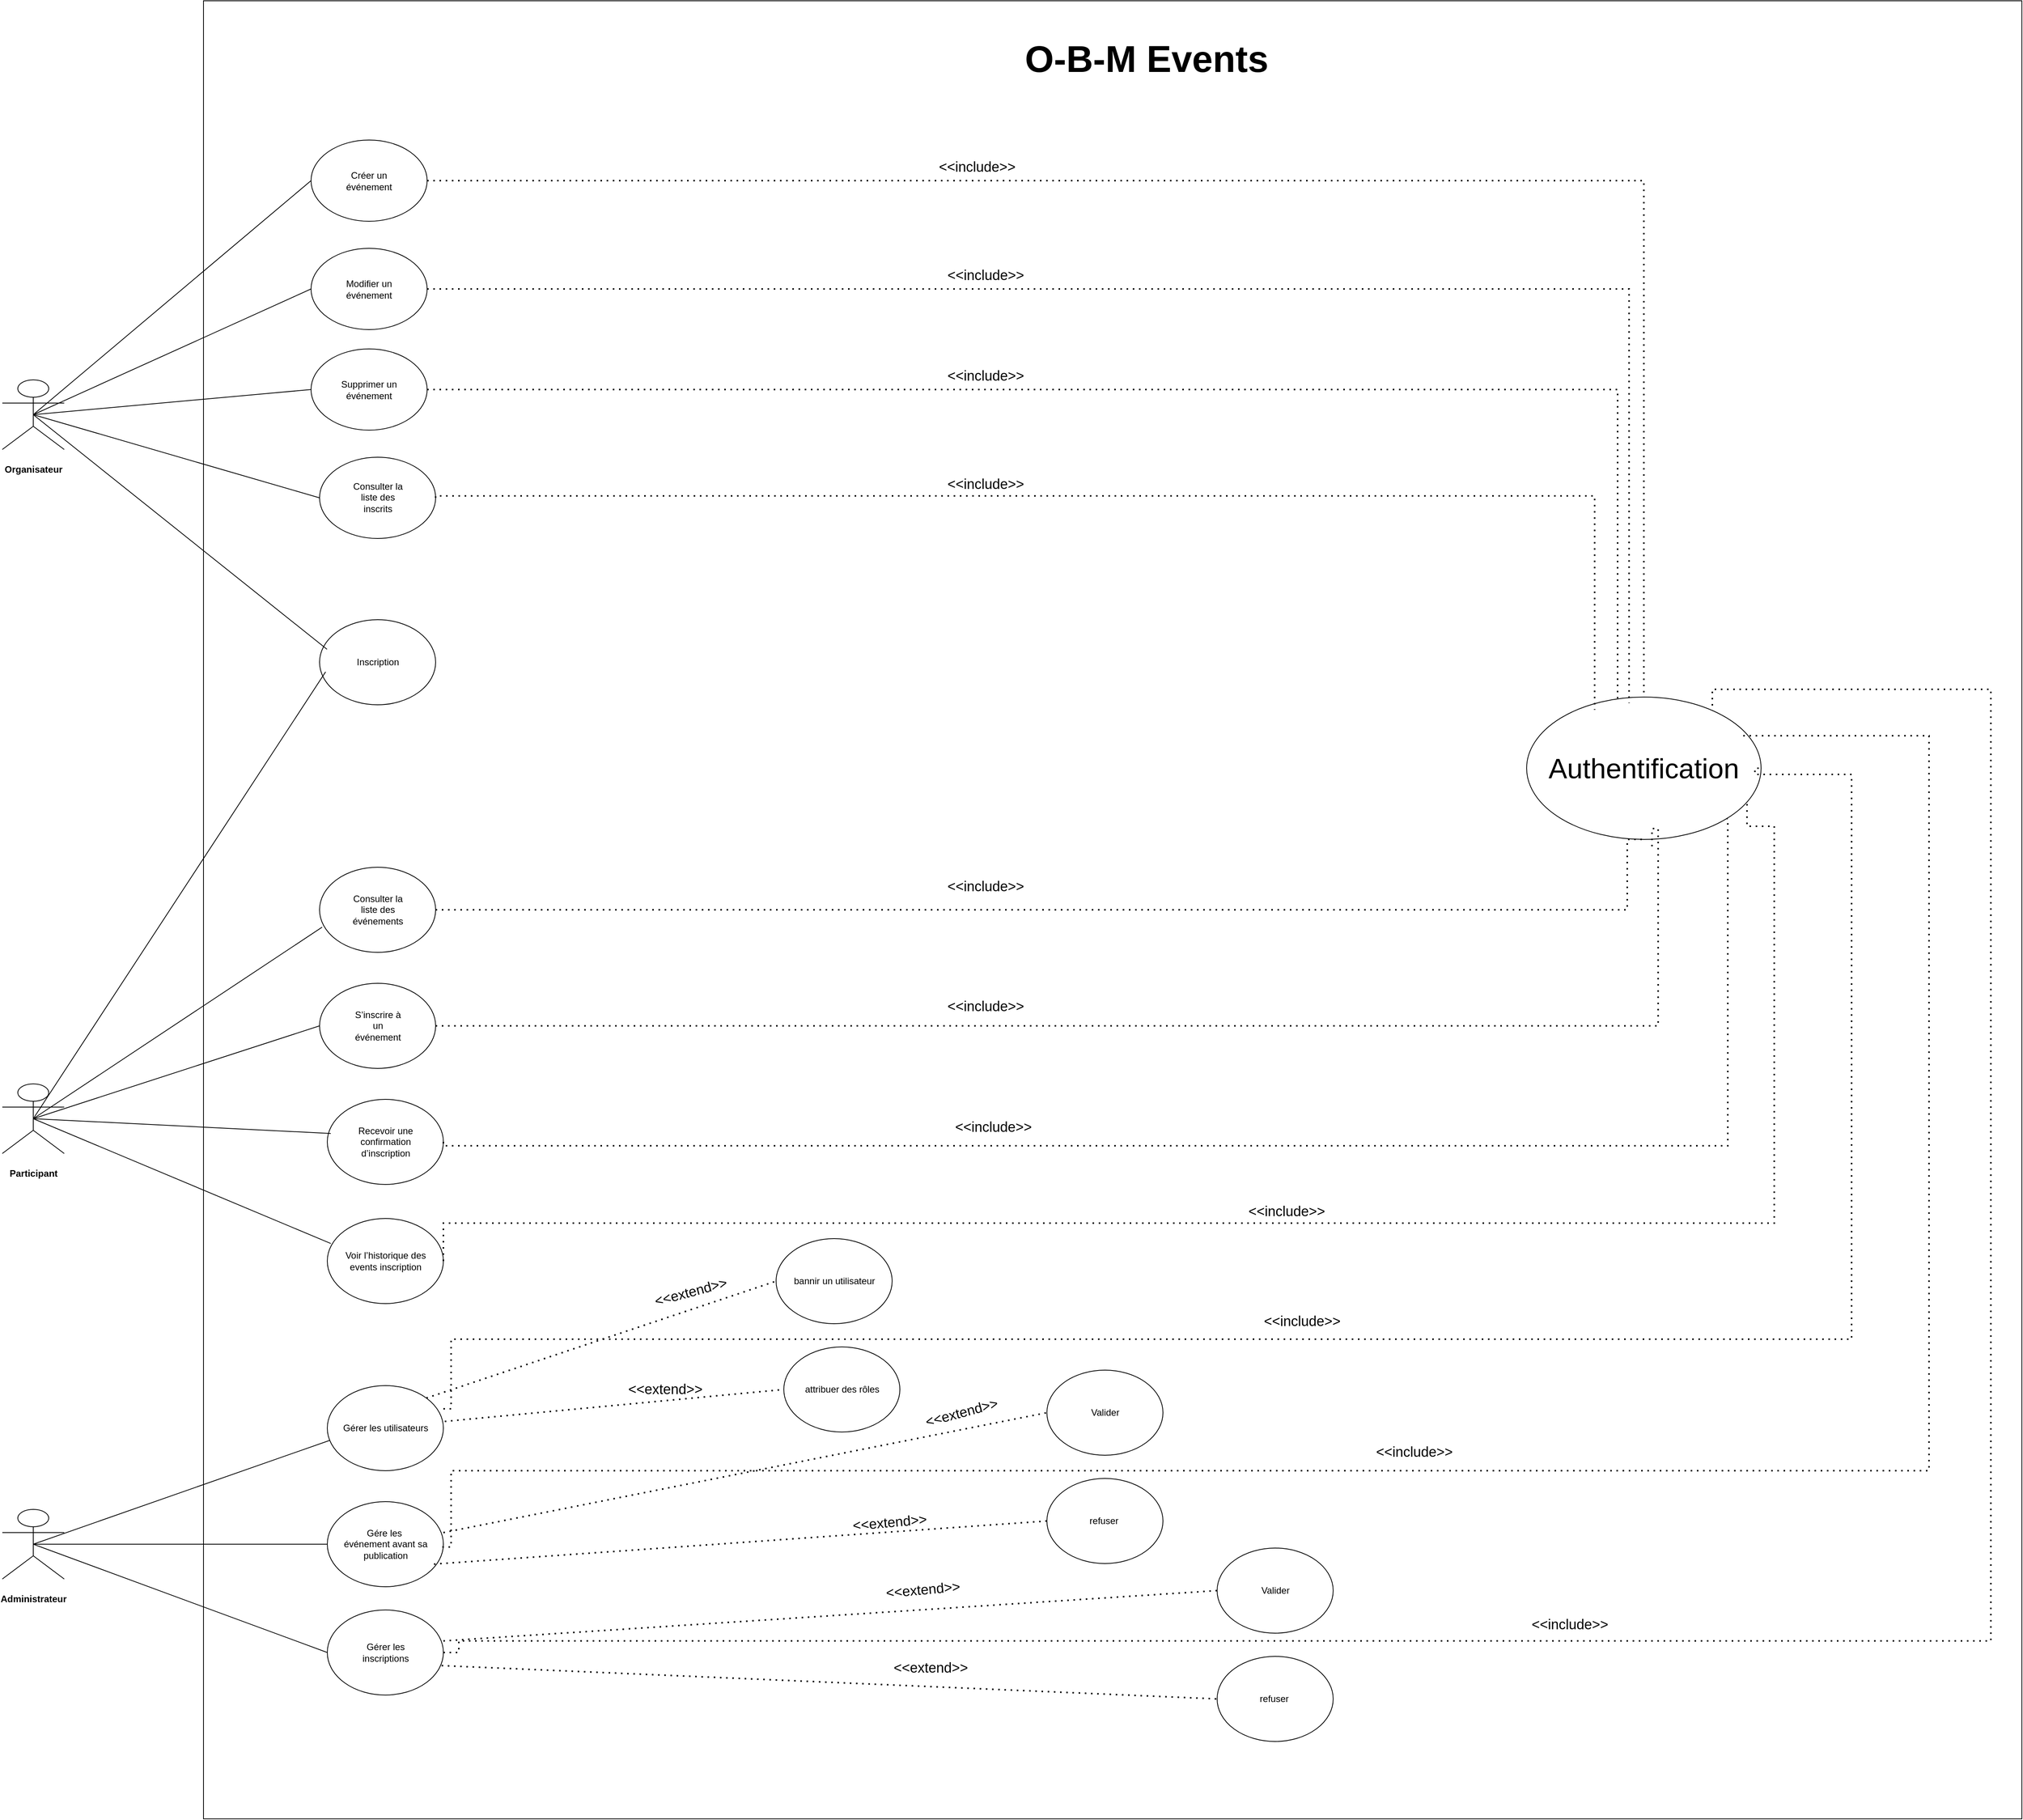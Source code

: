<mxfile version="26.1.1">
  <diagram name="Page-1" id="F_HFUxhtkj3owDWguXbg">
    <mxGraphModel dx="2304" dy="649" grid="1" gridSize="10" guides="1" tooltips="1" connect="1" arrows="1" fold="1" page="1" pageScale="1" pageWidth="827" pageHeight="1169" math="0" shadow="0">
      <root>
        <mxCell id="0" />
        <mxCell id="1" parent="0" />
        <mxCell id="nQa_9QxDwxB9bTM9RDev-1" value="" style="whiteSpace=wrap;html=1;aspect=fixed;" vertex="1" parent="1">
          <mxGeometry x="200" y="70" width="2350" height="2350" as="geometry" />
        </mxCell>
        <mxCell id="nQa_9QxDwxB9bTM9RDev-2" value="&lt;b&gt;&lt;font style=&quot;font-size: 48px;&quot;&gt;O-B-M Events&lt;/font&gt;&lt;/b&gt;" style="text;html=1;align=center;verticalAlign=middle;whiteSpace=wrap;rounded=0;" vertex="1" parent="1">
          <mxGeometry x="1110" y="90" width="617.5" height="110" as="geometry" />
        </mxCell>
        <mxCell id="nQa_9QxDwxB9bTM9RDev-3" value="&lt;p data-end=&quot;165&quot; data-start=&quot;147&quot;&gt;&lt;strong data-end=&quot;163&quot; data-start=&quot;147&quot;&gt;Organisateur&lt;/strong&gt;&lt;/p&gt;" style="shape=umlActor;verticalLabelPosition=bottom;verticalAlign=top;html=1;outlineConnect=0;" vertex="1" parent="1">
          <mxGeometry x="-60" y="560" width="80" height="90" as="geometry" />
        </mxCell>
        <mxCell id="nQa_9QxDwxB9bTM9RDev-14" value="" style="group" vertex="1" connectable="0" parent="1">
          <mxGeometry x="350" y="660" width="150" height="105" as="geometry" />
        </mxCell>
        <mxCell id="nQa_9QxDwxB9bTM9RDev-15" value="" style="ellipse;whiteSpace=wrap;html=1;" vertex="1" parent="nQa_9QxDwxB9bTM9RDev-14">
          <mxGeometry width="150" height="105.0" as="geometry" />
        </mxCell>
        <mxCell id="nQa_9QxDwxB9bTM9RDev-16" value="Consulter la liste des inscrits" style="text;html=1;align=center;verticalAlign=middle;whiteSpace=wrap;rounded=0;" vertex="1" parent="nQa_9QxDwxB9bTM9RDev-14">
          <mxGeometry x="37.5" y="32.812" width="75" height="39.375" as="geometry" />
        </mxCell>
        <mxCell id="nQa_9QxDwxB9bTM9RDev-20" value="" style="group" vertex="1" connectable="0" parent="1">
          <mxGeometry x="339" y="520" width="160" height="105" as="geometry" />
        </mxCell>
        <mxCell id="nQa_9QxDwxB9bTM9RDev-21" value="" style="ellipse;whiteSpace=wrap;html=1;" vertex="1" parent="nQa_9QxDwxB9bTM9RDev-20">
          <mxGeometry width="150" height="105.0" as="geometry" />
        </mxCell>
        <mxCell id="nQa_9QxDwxB9bTM9RDev-13" value="Supprimer un événement" style="text;html=1;align=center;verticalAlign=middle;whiteSpace=wrap;rounded=0;" vertex="1" parent="nQa_9QxDwxB9bTM9RDev-20">
          <mxGeometry x="35" y="31.875" width="80" height="41.25" as="geometry" />
        </mxCell>
        <mxCell id="nQa_9QxDwxB9bTM9RDev-23" value="" style="group" vertex="1" connectable="0" parent="1">
          <mxGeometry x="339" y="390" width="150" height="105" as="geometry" />
        </mxCell>
        <mxCell id="nQa_9QxDwxB9bTM9RDev-24" value="" style="ellipse;whiteSpace=wrap;html=1;" vertex="1" parent="nQa_9QxDwxB9bTM9RDev-23">
          <mxGeometry width="150" height="105.0" as="geometry" />
        </mxCell>
        <mxCell id="nQa_9QxDwxB9bTM9RDev-9" value="Modifier un événement" style="text;html=1;align=center;verticalAlign=middle;whiteSpace=wrap;rounded=0;" vertex="1" parent="nQa_9QxDwxB9bTM9RDev-23">
          <mxGeometry x="45" y="37.5" width="60" height="30" as="geometry" />
        </mxCell>
        <mxCell id="nQa_9QxDwxB9bTM9RDev-26" value="" style="group" vertex="1" connectable="0" parent="1">
          <mxGeometry x="339" y="250" width="150" height="105" as="geometry" />
        </mxCell>
        <mxCell id="nQa_9QxDwxB9bTM9RDev-27" value="" style="ellipse;whiteSpace=wrap;html=1;" vertex="1" parent="nQa_9QxDwxB9bTM9RDev-26">
          <mxGeometry width="150" height="105.0" as="geometry" />
        </mxCell>
        <mxCell id="nQa_9QxDwxB9bTM9RDev-28" value="Créer un événement" style="text;html=1;align=center;verticalAlign=middle;whiteSpace=wrap;rounded=0;" vertex="1" parent="nQa_9QxDwxB9bTM9RDev-26">
          <mxGeometry x="45" y="37.5" width="60" height="30" as="geometry" />
        </mxCell>
        <mxCell id="nQa_9QxDwxB9bTM9RDev-31" value="" style="group" vertex="1" connectable="0" parent="1">
          <mxGeometry x="350" y="870" width="150" height="110" as="geometry" />
        </mxCell>
        <mxCell id="nQa_9QxDwxB9bTM9RDev-32" value="" style="ellipse;whiteSpace=wrap;html=1;" vertex="1" parent="nQa_9QxDwxB9bTM9RDev-31">
          <mxGeometry width="150" height="110" as="geometry" />
        </mxCell>
        <mxCell id="nQa_9QxDwxB9bTM9RDev-33" value="Inscription" style="text;html=1;align=center;verticalAlign=middle;whiteSpace=wrap;rounded=0;" vertex="1" parent="nQa_9QxDwxB9bTM9RDev-31">
          <mxGeometry x="37.5" y="34.375" width="75" height="41.25" as="geometry" />
        </mxCell>
        <mxCell id="nQa_9QxDwxB9bTM9RDev-34" value="" style="endArrow=none;html=1;rounded=0;exitX=0.5;exitY=0.5;exitDx=0;exitDy=0;exitPerimeter=0;entryX=0;entryY=0.5;entryDx=0;entryDy=0;" edge="1" parent="1" source="nQa_9QxDwxB9bTM9RDev-3" target="nQa_9QxDwxB9bTM9RDev-27">
          <mxGeometry width="50" height="50" relative="1" as="geometry">
            <mxPoint x="740" y="750" as="sourcePoint" />
            <mxPoint x="790" y="700" as="targetPoint" />
          </mxGeometry>
        </mxCell>
        <mxCell id="nQa_9QxDwxB9bTM9RDev-35" value="" style="endArrow=none;html=1;rounded=0;exitX=0.5;exitY=0.5;exitDx=0;exitDy=0;exitPerimeter=0;entryX=0;entryY=0.5;entryDx=0;entryDy=0;" edge="1" parent="1" source="nQa_9QxDwxB9bTM9RDev-3" target="nQa_9QxDwxB9bTM9RDev-24">
          <mxGeometry width="50" height="50" relative="1" as="geometry">
            <mxPoint x="-10" y="615" as="sourcePoint" />
            <mxPoint x="349" y="313" as="targetPoint" />
          </mxGeometry>
        </mxCell>
        <mxCell id="nQa_9QxDwxB9bTM9RDev-36" value="" style="endArrow=none;html=1;rounded=0;exitX=0.5;exitY=0.5;exitDx=0;exitDy=0;exitPerimeter=0;entryX=0;entryY=0.5;entryDx=0;entryDy=0;" edge="1" parent="1" source="nQa_9QxDwxB9bTM9RDev-3" target="nQa_9QxDwxB9bTM9RDev-21">
          <mxGeometry width="50" height="50" relative="1" as="geometry">
            <mxPoint x="-10" y="615" as="sourcePoint" />
            <mxPoint x="349" y="453" as="targetPoint" />
          </mxGeometry>
        </mxCell>
        <mxCell id="nQa_9QxDwxB9bTM9RDev-37" value="" style="endArrow=none;html=1;rounded=0;exitX=0.5;exitY=0.5;exitDx=0;exitDy=0;exitPerimeter=0;entryX=0;entryY=0.5;entryDx=0;entryDy=0;" edge="1" parent="1" source="nQa_9QxDwxB9bTM9RDev-3" target="nQa_9QxDwxB9bTM9RDev-15">
          <mxGeometry width="50" height="50" relative="1" as="geometry">
            <mxPoint x="-10" y="615" as="sourcePoint" />
            <mxPoint x="349" y="583" as="targetPoint" />
          </mxGeometry>
        </mxCell>
        <mxCell id="nQa_9QxDwxB9bTM9RDev-39" value="" style="endArrow=none;html=1;rounded=0;exitX=0.5;exitY=0.5;exitDx=0;exitDy=0;exitPerimeter=0;entryX=0.064;entryY=0.348;entryDx=0;entryDy=0;entryPerimeter=0;" edge="1" parent="1" source="nQa_9QxDwxB9bTM9RDev-3" target="nQa_9QxDwxB9bTM9RDev-32">
          <mxGeometry width="50" height="50" relative="1" as="geometry">
            <mxPoint x="-10" y="615" as="sourcePoint" />
            <mxPoint x="373" y="837" as="targetPoint" />
          </mxGeometry>
        </mxCell>
        <mxCell id="nQa_9QxDwxB9bTM9RDev-40" value="&lt;p data-end=&quot;359&quot; data-start=&quot;342&quot;&gt;&lt;strong data-end=&quot;357&quot; data-start=&quot;342&quot;&gt;Participant&lt;/strong&gt;&lt;/p&gt;" style="shape=umlActor;verticalLabelPosition=bottom;verticalAlign=top;html=1;outlineConnect=0;" vertex="1" parent="1">
          <mxGeometry x="-60" y="1470" width="80" height="90" as="geometry" />
        </mxCell>
        <mxCell id="nQa_9QxDwxB9bTM9RDev-41" value="" style="group" vertex="1" connectable="0" parent="1">
          <mxGeometry x="350" y="1190" width="150" height="110" as="geometry" />
        </mxCell>
        <mxCell id="nQa_9QxDwxB9bTM9RDev-42" value="" style="ellipse;whiteSpace=wrap;html=1;" vertex="1" parent="nQa_9QxDwxB9bTM9RDev-41">
          <mxGeometry width="150" height="110" as="geometry" />
        </mxCell>
        <mxCell id="nQa_9QxDwxB9bTM9RDev-43" value="Consulter la liste des événements" style="text;html=1;align=center;verticalAlign=middle;whiteSpace=wrap;rounded=0;" vertex="1" parent="nQa_9QxDwxB9bTM9RDev-41">
          <mxGeometry x="37.5" y="34.375" width="75" height="41.25" as="geometry" />
        </mxCell>
        <mxCell id="nQa_9QxDwxB9bTM9RDev-44" value="" style="group" vertex="1" connectable="0" parent="1">
          <mxGeometry x="350" y="1340" width="150" height="110" as="geometry" />
        </mxCell>
        <mxCell id="nQa_9QxDwxB9bTM9RDev-45" value="" style="ellipse;whiteSpace=wrap;html=1;" vertex="1" parent="nQa_9QxDwxB9bTM9RDev-44">
          <mxGeometry width="150" height="110" as="geometry" />
        </mxCell>
        <mxCell id="nQa_9QxDwxB9bTM9RDev-46" value="S’inscrire à un événement" style="text;html=1;align=center;verticalAlign=middle;whiteSpace=wrap;rounded=0;" vertex="1" parent="nQa_9QxDwxB9bTM9RDev-44">
          <mxGeometry x="37.5" y="34.375" width="75" height="41.25" as="geometry" />
        </mxCell>
        <mxCell id="nQa_9QxDwxB9bTM9RDev-47" value="" style="group" vertex="1" connectable="0" parent="1">
          <mxGeometry x="360" y="1490" width="150" height="110" as="geometry" />
        </mxCell>
        <mxCell id="nQa_9QxDwxB9bTM9RDev-48" value="" style="ellipse;whiteSpace=wrap;html=1;" vertex="1" parent="nQa_9QxDwxB9bTM9RDev-47">
          <mxGeometry width="150" height="110" as="geometry" />
        </mxCell>
        <mxCell id="nQa_9QxDwxB9bTM9RDev-49" value="Recevoir une confirmation d’inscription" style="text;html=1;align=center;verticalAlign=middle;whiteSpace=wrap;rounded=0;" vertex="1" parent="nQa_9QxDwxB9bTM9RDev-47">
          <mxGeometry x="37.5" y="34.375" width="75" height="41.25" as="geometry" />
        </mxCell>
        <mxCell id="nQa_9QxDwxB9bTM9RDev-56" value="" style="group" vertex="1" connectable="0" parent="1">
          <mxGeometry x="360" y="1644" width="150" height="110" as="geometry" />
        </mxCell>
        <mxCell id="nQa_9QxDwxB9bTM9RDev-57" value="" style="ellipse;whiteSpace=wrap;html=1;" vertex="1" parent="nQa_9QxDwxB9bTM9RDev-56">
          <mxGeometry width="150" height="110" as="geometry" />
        </mxCell>
        <mxCell id="nQa_9QxDwxB9bTM9RDev-58" value="Voir l’historique des events inscription" style="text;html=1;align=center;verticalAlign=middle;whiteSpace=wrap;rounded=0;" vertex="1" parent="nQa_9QxDwxB9bTM9RDev-56">
          <mxGeometry x="18.75" y="34.37" width="112.5" height="41.25" as="geometry" />
        </mxCell>
        <mxCell id="nQa_9QxDwxB9bTM9RDev-59" value="" style="endArrow=none;html=1;rounded=0;exitX=0.5;exitY=0.5;exitDx=0;exitDy=0;exitPerimeter=0;entryX=0.022;entryY=0.704;entryDx=0;entryDy=0;entryPerimeter=0;" edge="1" parent="1" source="nQa_9QxDwxB9bTM9RDev-40" target="nQa_9QxDwxB9bTM9RDev-42">
          <mxGeometry width="50" height="50" relative="1" as="geometry">
            <mxPoint x="470" y="1460" as="sourcePoint" />
            <mxPoint x="520" y="1410" as="targetPoint" />
          </mxGeometry>
        </mxCell>
        <mxCell id="nQa_9QxDwxB9bTM9RDev-60" value="" style="endArrow=none;html=1;rounded=0;exitX=0.5;exitY=0.5;exitDx=0;exitDy=0;exitPerimeter=0;entryX=0;entryY=0.5;entryDx=0;entryDy=0;" edge="1" parent="1" source="nQa_9QxDwxB9bTM9RDev-40" target="nQa_9QxDwxB9bTM9RDev-45">
          <mxGeometry width="50" height="50" relative="1" as="geometry">
            <mxPoint x="-10" y="1525" as="sourcePoint" />
            <mxPoint x="363" y="1277" as="targetPoint" />
          </mxGeometry>
        </mxCell>
        <mxCell id="nQa_9QxDwxB9bTM9RDev-61" value="" style="endArrow=none;html=1;rounded=0;exitX=0.5;exitY=0.5;exitDx=0;exitDy=0;exitPerimeter=0;entryX=0.03;entryY=0.401;entryDx=0;entryDy=0;entryPerimeter=0;" edge="1" parent="1" source="nQa_9QxDwxB9bTM9RDev-40" target="nQa_9QxDwxB9bTM9RDev-48">
          <mxGeometry width="50" height="50" relative="1" as="geometry">
            <mxPoint x="-10" y="1525" as="sourcePoint" />
            <mxPoint x="360" y="1405" as="targetPoint" />
          </mxGeometry>
        </mxCell>
        <mxCell id="nQa_9QxDwxB9bTM9RDev-62" value="" style="endArrow=none;html=1;rounded=0;exitX=0.5;exitY=0.5;exitDx=0;exitDy=0;exitPerimeter=0;entryX=0.03;entryY=0.294;entryDx=0;entryDy=0;entryPerimeter=0;" edge="1" parent="1" source="nQa_9QxDwxB9bTM9RDev-40" target="nQa_9QxDwxB9bTM9RDev-57">
          <mxGeometry width="50" height="50" relative="1" as="geometry">
            <mxPoint x="-10" y="1525" as="sourcePoint" />
            <mxPoint x="375" y="1544" as="targetPoint" />
          </mxGeometry>
        </mxCell>
        <mxCell id="nQa_9QxDwxB9bTM9RDev-63" value="&lt;p data-end=&quot;359&quot; data-start=&quot;342&quot;&gt;&lt;b&gt;Administrateur&lt;/b&gt;&lt;/p&gt;" style="shape=umlActor;verticalLabelPosition=bottom;verticalAlign=top;html=1;outlineConnect=0;" vertex="1" parent="1">
          <mxGeometry x="-60" y="2020" width="80" height="90" as="geometry" />
        </mxCell>
        <mxCell id="nQa_9QxDwxB9bTM9RDev-64" value="" style="group" vertex="1" connectable="0" parent="1">
          <mxGeometry x="360" y="1860" width="150" height="110" as="geometry" />
        </mxCell>
        <mxCell id="nQa_9QxDwxB9bTM9RDev-65" value="" style="ellipse;whiteSpace=wrap;html=1;" vertex="1" parent="nQa_9QxDwxB9bTM9RDev-64">
          <mxGeometry width="150" height="110" as="geometry" />
        </mxCell>
        <mxCell id="nQa_9QxDwxB9bTM9RDev-66" value="Gérer les utilisateurs" style="text;html=1;align=center;verticalAlign=middle;whiteSpace=wrap;rounded=0;" vertex="1" parent="nQa_9QxDwxB9bTM9RDev-64">
          <mxGeometry x="18.75" y="34.37" width="112.5" height="41.25" as="geometry" />
        </mxCell>
        <mxCell id="nQa_9QxDwxB9bTM9RDev-67" value="" style="group" vertex="1" connectable="0" parent="1">
          <mxGeometry x="360" y="2010" width="150" height="110" as="geometry" />
        </mxCell>
        <mxCell id="nQa_9QxDwxB9bTM9RDev-68" value="" style="ellipse;whiteSpace=wrap;html=1;" vertex="1" parent="nQa_9QxDwxB9bTM9RDev-67">
          <mxGeometry width="150" height="110" as="geometry" />
        </mxCell>
        <mxCell id="nQa_9QxDwxB9bTM9RDev-69" value="Gére les&amp;nbsp; événement avant sa publication" style="text;html=1;align=center;verticalAlign=middle;whiteSpace=wrap;rounded=0;" vertex="1" parent="nQa_9QxDwxB9bTM9RDev-67">
          <mxGeometry x="18.75" y="34.37" width="112.5" height="41.25" as="geometry" />
        </mxCell>
        <mxCell id="nQa_9QxDwxB9bTM9RDev-70" value="" style="group" vertex="1" connectable="0" parent="1">
          <mxGeometry x="360" y="2150" width="150" height="110" as="geometry" />
        </mxCell>
        <mxCell id="nQa_9QxDwxB9bTM9RDev-71" value="" style="ellipse;whiteSpace=wrap;html=1;" vertex="1" parent="nQa_9QxDwxB9bTM9RDev-70">
          <mxGeometry width="150" height="110" as="geometry" />
        </mxCell>
        <mxCell id="nQa_9QxDwxB9bTM9RDev-72" value="Gérer les inscriptions" style="text;html=1;align=center;verticalAlign=middle;whiteSpace=wrap;rounded=0;" vertex="1" parent="nQa_9QxDwxB9bTM9RDev-70">
          <mxGeometry x="18.75" y="34.37" width="112.5" height="41.25" as="geometry" />
        </mxCell>
        <mxCell id="nQa_9QxDwxB9bTM9RDev-73" value="" style="endArrow=none;html=1;rounded=0;exitX=0.5;exitY=0.5;exitDx=0;exitDy=0;exitPerimeter=0;entryX=0.022;entryY=0.643;entryDx=0;entryDy=0;entryPerimeter=0;" edge="1" parent="1" source="nQa_9QxDwxB9bTM9RDev-63" target="nQa_9QxDwxB9bTM9RDev-65">
          <mxGeometry width="50" height="50" relative="1" as="geometry">
            <mxPoint x="760" y="1940" as="sourcePoint" />
            <mxPoint x="810" y="1890" as="targetPoint" />
          </mxGeometry>
        </mxCell>
        <mxCell id="nQa_9QxDwxB9bTM9RDev-74" value="" style="endArrow=none;html=1;rounded=0;exitX=0.5;exitY=0.5;exitDx=0;exitDy=0;exitPerimeter=0;entryX=0;entryY=0.5;entryDx=0;entryDy=0;" edge="1" parent="1" source="nQa_9QxDwxB9bTM9RDev-63" target="nQa_9QxDwxB9bTM9RDev-68">
          <mxGeometry width="50" height="50" relative="1" as="geometry">
            <mxPoint x="-10" y="2075" as="sourcePoint" />
            <mxPoint x="373" y="1941" as="targetPoint" />
          </mxGeometry>
        </mxCell>
        <mxCell id="nQa_9QxDwxB9bTM9RDev-75" value="" style="endArrow=none;html=1;rounded=0;exitX=0.5;exitY=0.5;exitDx=0;exitDy=0;exitPerimeter=0;entryX=0;entryY=0.5;entryDx=0;entryDy=0;" edge="1" parent="1" source="nQa_9QxDwxB9bTM9RDev-63" target="nQa_9QxDwxB9bTM9RDev-71">
          <mxGeometry width="50" height="50" relative="1" as="geometry">
            <mxPoint x="-10" y="2075" as="sourcePoint" />
            <mxPoint x="370" y="2075" as="targetPoint" />
          </mxGeometry>
        </mxCell>
        <mxCell id="nQa_9QxDwxB9bTM9RDev-76" value="" style="endArrow=none;html=1;rounded=0;exitX=0.5;exitY=0.5;exitDx=0;exitDy=0;exitPerimeter=0;entryX=0.052;entryY=0.613;entryDx=0;entryDy=0;entryPerimeter=0;" edge="1" parent="1" source="nQa_9QxDwxB9bTM9RDev-40" target="nQa_9QxDwxB9bTM9RDev-32">
          <mxGeometry width="50" height="50" relative="1" as="geometry">
            <mxPoint x="-10" y="1525" as="sourcePoint" />
            <mxPoint x="363" y="1277" as="targetPoint" />
          </mxGeometry>
        </mxCell>
        <mxCell id="nQa_9QxDwxB9bTM9RDev-77" value="" style="group" vertex="1" connectable="0" parent="1">
          <mxGeometry x="940" y="1670" width="150" height="110" as="geometry" />
        </mxCell>
        <mxCell id="nQa_9QxDwxB9bTM9RDev-78" value="" style="ellipse;whiteSpace=wrap;html=1;" vertex="1" parent="nQa_9QxDwxB9bTM9RDev-77">
          <mxGeometry width="150" height="110" as="geometry" />
        </mxCell>
        <mxCell id="nQa_9QxDwxB9bTM9RDev-79" value="bannir un utilisateur" style="text;html=1;align=center;verticalAlign=middle;whiteSpace=wrap;rounded=0;" vertex="1" parent="nQa_9QxDwxB9bTM9RDev-77">
          <mxGeometry x="18.75" y="34.37" width="112.5" height="41.25" as="geometry" />
        </mxCell>
        <mxCell id="nQa_9QxDwxB9bTM9RDev-80" value="" style="group" vertex="1" connectable="0" parent="1">
          <mxGeometry x="950" y="1810" width="150" height="110" as="geometry" />
        </mxCell>
        <mxCell id="nQa_9QxDwxB9bTM9RDev-81" value="" style="ellipse;whiteSpace=wrap;html=1;" vertex="1" parent="nQa_9QxDwxB9bTM9RDev-80">
          <mxGeometry width="150" height="110" as="geometry" />
        </mxCell>
        <mxCell id="nQa_9QxDwxB9bTM9RDev-82" value="attribuer des rôles" style="text;html=1;align=center;verticalAlign=middle;whiteSpace=wrap;rounded=0;" vertex="1" parent="nQa_9QxDwxB9bTM9RDev-80">
          <mxGeometry x="18.75" y="34.37" width="112.5" height="41.25" as="geometry" />
        </mxCell>
        <mxCell id="nQa_9QxDwxB9bTM9RDev-85" value="" style="endArrow=none;dashed=1;html=1;dashPattern=1 3;strokeWidth=2;rounded=0;exitX=1;exitY=0;exitDx=0;exitDy=0;entryX=0;entryY=0.5;entryDx=0;entryDy=0;" edge="1" parent="1" source="nQa_9QxDwxB9bTM9RDev-65" target="nQa_9QxDwxB9bTM9RDev-78">
          <mxGeometry width="50" height="50" relative="1" as="geometry">
            <mxPoint x="400" y="1860" as="sourcePoint" />
            <mxPoint x="450" y="1810" as="targetPoint" />
          </mxGeometry>
        </mxCell>
        <mxCell id="nQa_9QxDwxB9bTM9RDev-86" value="" style="endArrow=none;dashed=1;html=1;dashPattern=1 3;strokeWidth=2;rounded=0;entryX=0;entryY=0.5;entryDx=0;entryDy=0;exitX=1.012;exitY=0.421;exitDx=0;exitDy=0;exitPerimeter=0;" edge="1" parent="1" source="nQa_9QxDwxB9bTM9RDev-65" target="nQa_9QxDwxB9bTM9RDev-81">
          <mxGeometry width="50" height="50" relative="1" as="geometry">
            <mxPoint x="520" y="1910" as="sourcePoint" />
            <mxPoint x="950" y="1735" as="targetPoint" />
          </mxGeometry>
        </mxCell>
        <mxCell id="nQa_9QxDwxB9bTM9RDev-87" value="" style="group" vertex="1" connectable="0" parent="1">
          <mxGeometry x="1290" y="1840" width="150" height="110" as="geometry" />
        </mxCell>
        <mxCell id="nQa_9QxDwxB9bTM9RDev-88" value="" style="ellipse;whiteSpace=wrap;html=1;" vertex="1" parent="nQa_9QxDwxB9bTM9RDev-87">
          <mxGeometry width="150" height="110" as="geometry" />
        </mxCell>
        <mxCell id="nQa_9QxDwxB9bTM9RDev-89" value="Valider" style="text;html=1;align=center;verticalAlign=middle;whiteSpace=wrap;rounded=0;" vertex="1" parent="nQa_9QxDwxB9bTM9RDev-87">
          <mxGeometry x="18.75" y="34.37" width="112.5" height="41.25" as="geometry" />
        </mxCell>
        <mxCell id="nQa_9QxDwxB9bTM9RDev-90" value="" style="group" vertex="1" connectable="0" parent="1">
          <mxGeometry x="1290" y="1980" width="150" height="110" as="geometry" />
        </mxCell>
        <mxCell id="nQa_9QxDwxB9bTM9RDev-91" value="" style="ellipse;whiteSpace=wrap;html=1;" vertex="1" parent="nQa_9QxDwxB9bTM9RDev-90">
          <mxGeometry width="150" height="110" as="geometry" />
        </mxCell>
        <mxCell id="nQa_9QxDwxB9bTM9RDev-92" value="refuser&amp;nbsp;" style="text;html=1;align=center;verticalAlign=middle;whiteSpace=wrap;rounded=0;" vertex="1" parent="nQa_9QxDwxB9bTM9RDev-90">
          <mxGeometry x="18.75" y="34.37" width="112.5" height="41.25" as="geometry" />
        </mxCell>
        <mxCell id="nQa_9QxDwxB9bTM9RDev-93" value="" style="endArrow=none;dashed=1;html=1;dashPattern=1 3;strokeWidth=2;rounded=0;entryX=0;entryY=0.5;entryDx=0;entryDy=0;" edge="1" parent="1" target="nQa_9QxDwxB9bTM9RDev-88">
          <mxGeometry width="50" height="50" relative="1" as="geometry">
            <mxPoint x="510" y="2050" as="sourcePoint" />
            <mxPoint x="960" y="1875" as="targetPoint" />
          </mxGeometry>
        </mxCell>
        <mxCell id="nQa_9QxDwxB9bTM9RDev-94" value="" style="endArrow=none;dashed=1;html=1;dashPattern=1 3;strokeWidth=2;rounded=0;entryX=0;entryY=0.5;entryDx=0;entryDy=0;exitX=0.919;exitY=0.734;exitDx=0;exitDy=0;exitPerimeter=0;" edge="1" parent="1" source="nQa_9QxDwxB9bTM9RDev-68" target="nQa_9QxDwxB9bTM9RDev-91">
          <mxGeometry width="50" height="50" relative="1" as="geometry">
            <mxPoint x="520" y="2060" as="sourcePoint" />
            <mxPoint x="1300" y="1905" as="targetPoint" />
          </mxGeometry>
        </mxCell>
        <mxCell id="nQa_9QxDwxB9bTM9RDev-95" value="" style="group" vertex="1" connectable="0" parent="1">
          <mxGeometry x="1510" y="2070" width="150" height="110" as="geometry" />
        </mxCell>
        <mxCell id="nQa_9QxDwxB9bTM9RDev-96" value="" style="ellipse;whiteSpace=wrap;html=1;" vertex="1" parent="nQa_9QxDwxB9bTM9RDev-95">
          <mxGeometry width="150" height="110" as="geometry" />
        </mxCell>
        <mxCell id="nQa_9QxDwxB9bTM9RDev-97" value="Valider" style="text;html=1;align=center;verticalAlign=middle;whiteSpace=wrap;rounded=0;" vertex="1" parent="nQa_9QxDwxB9bTM9RDev-95">
          <mxGeometry x="18.75" y="34.37" width="112.5" height="41.25" as="geometry" />
        </mxCell>
        <mxCell id="nQa_9QxDwxB9bTM9RDev-98" value="" style="group" vertex="1" connectable="0" parent="1">
          <mxGeometry x="1510" y="2210" width="150" height="110" as="geometry" />
        </mxCell>
        <mxCell id="nQa_9QxDwxB9bTM9RDev-99" value="" style="ellipse;whiteSpace=wrap;html=1;" vertex="1" parent="nQa_9QxDwxB9bTM9RDev-98">
          <mxGeometry width="150" height="110" as="geometry" />
        </mxCell>
        <mxCell id="nQa_9QxDwxB9bTM9RDev-100" value="refuser&amp;nbsp;" style="text;html=1;align=center;verticalAlign=middle;whiteSpace=wrap;rounded=0;" vertex="1" parent="nQa_9QxDwxB9bTM9RDev-98">
          <mxGeometry x="18.75" y="34.37" width="112.5" height="41.25" as="geometry" />
        </mxCell>
        <mxCell id="nQa_9QxDwxB9bTM9RDev-101" value="" style="endArrow=none;dashed=1;html=1;dashPattern=1 3;strokeWidth=2;rounded=0;entryX=0;entryY=0.5;entryDx=0;entryDy=0;" edge="1" parent="1" target="nQa_9QxDwxB9bTM9RDev-96">
          <mxGeometry width="50" height="50" relative="1" as="geometry">
            <mxPoint x="510" y="2190" as="sourcePoint" />
            <mxPoint x="1300" y="2045" as="targetPoint" />
          </mxGeometry>
        </mxCell>
        <mxCell id="nQa_9QxDwxB9bTM9RDev-102" value="" style="endArrow=none;dashed=1;html=1;dashPattern=1 3;strokeWidth=2;rounded=0;entryX=0;entryY=0.5;entryDx=0;entryDy=0;exitX=0.985;exitY=0.654;exitDx=0;exitDy=0;exitPerimeter=0;" edge="1" parent="1" source="nQa_9QxDwxB9bTM9RDev-71" target="nQa_9QxDwxB9bTM9RDev-99">
          <mxGeometry width="50" height="50" relative="1" as="geometry">
            <mxPoint x="520" y="2200" as="sourcePoint" />
            <mxPoint x="1520" y="2135" as="targetPoint" />
          </mxGeometry>
        </mxCell>
        <mxCell id="nQa_9QxDwxB9bTM9RDev-103" value="" style="group" vertex="1" connectable="0" parent="1">
          <mxGeometry x="1910" y="970" width="303" height="184" as="geometry" />
        </mxCell>
        <mxCell id="nQa_9QxDwxB9bTM9RDev-104" value="" style="ellipse;whiteSpace=wrap;html=1;" vertex="1" parent="nQa_9QxDwxB9bTM9RDev-103">
          <mxGeometry width="303" height="184" as="geometry" />
        </mxCell>
        <mxCell id="nQa_9QxDwxB9bTM9RDev-105" value="&lt;font style=&quot;font-size: 36px;&quot;&gt;Authentification&lt;/font&gt;" style="text;html=1;align=center;verticalAlign=middle;whiteSpace=wrap;rounded=0;" vertex="1" parent="nQa_9QxDwxB9bTM9RDev-103">
          <mxGeometry x="37.875" y="57.492" width="227.25" height="69" as="geometry" />
        </mxCell>
        <mxCell id="nQa_9QxDwxB9bTM9RDev-107" value="" style="endArrow=none;dashed=1;html=1;dashPattern=1 3;strokeWidth=2;rounded=0;edgeStyle=orthogonalEdgeStyle;entryX=0.5;entryY=0;entryDx=0;entryDy=0;" edge="1" parent="1" source="nQa_9QxDwxB9bTM9RDev-27" target="nQa_9QxDwxB9bTM9RDev-104">
          <mxGeometry width="50" height="50" relative="1" as="geometry">
            <mxPoint x="500" y="310" as="sourcePoint" />
            <mxPoint x="1550" y="860" as="targetPoint" />
          </mxGeometry>
        </mxCell>
        <mxCell id="nQa_9QxDwxB9bTM9RDev-108" value="" style="endArrow=none;dashed=1;html=1;dashPattern=1 3;strokeWidth=2;rounded=0;edgeStyle=orthogonalEdgeStyle;entryX=0.437;entryY=0.042;entryDx=0;entryDy=0;exitX=1;exitY=0.5;exitDx=0;exitDy=0;entryPerimeter=0;" edge="1" parent="1" source="nQa_9QxDwxB9bTM9RDev-24" target="nQa_9QxDwxB9bTM9RDev-104">
          <mxGeometry width="50" height="50" relative="1" as="geometry">
            <mxPoint x="510" y="320" as="sourcePoint" />
            <mxPoint x="2072" y="980" as="targetPoint" />
            <Array as="points">
              <mxPoint x="2042" y="443" />
            </Array>
          </mxGeometry>
        </mxCell>
        <mxCell id="nQa_9QxDwxB9bTM9RDev-109" value="" style="endArrow=none;dashed=1;html=1;dashPattern=1 3;strokeWidth=2;rounded=0;edgeStyle=orthogonalEdgeStyle;entryX=0.388;entryY=0.009;entryDx=0;entryDy=0;exitX=1;exitY=0.5;exitDx=0;exitDy=0;entryPerimeter=0;" edge="1" parent="1" source="nQa_9QxDwxB9bTM9RDev-21" target="nQa_9QxDwxB9bTM9RDev-104">
          <mxGeometry width="50" height="50" relative="1" as="geometry">
            <mxPoint x="499" y="453" as="sourcePoint" />
            <mxPoint x="2052" y="988" as="targetPoint" />
            <Array as="points">
              <mxPoint x="2028" y="573" />
            </Array>
          </mxGeometry>
        </mxCell>
        <mxCell id="nQa_9QxDwxB9bTM9RDev-110" value="" style="endArrow=none;dashed=1;html=1;dashPattern=1 3;strokeWidth=2;rounded=0;edgeStyle=orthogonalEdgeStyle;entryX=0.29;entryY=0.09;entryDx=0;entryDy=0;exitX=1;exitY=0.5;exitDx=0;exitDy=0;entryPerimeter=0;" edge="1" parent="1" source="nQa_9QxDwxB9bTM9RDev-15" target="nQa_9QxDwxB9bTM9RDev-104">
          <mxGeometry width="50" height="50" relative="1" as="geometry">
            <mxPoint x="499" y="583" as="sourcePoint" />
            <mxPoint x="2038" y="982" as="targetPoint" />
            <Array as="points">
              <mxPoint x="500" y="710" />
              <mxPoint x="1998" y="710" />
            </Array>
          </mxGeometry>
        </mxCell>
        <mxCell id="nQa_9QxDwxB9bTM9RDev-112" value="" style="endArrow=none;dashed=1;html=1;dashPattern=1 3;strokeWidth=2;rounded=0;edgeStyle=orthogonalEdgeStyle;entryX=0.5;entryY=1;entryDx=0;entryDy=0;exitX=1;exitY=0.5;exitDx=0;exitDy=0;" edge="1" parent="1" source="nQa_9QxDwxB9bTM9RDev-42" target="nQa_9QxDwxB9bTM9RDev-104">
          <mxGeometry width="50" height="50" relative="1" as="geometry">
            <mxPoint x="520" y="733" as="sourcePoint" />
            <mxPoint x="2018" y="1007" as="targetPoint" />
            <Array as="points">
              <mxPoint x="2040" y="1245" />
              <mxPoint x="2040" y="1154" />
            </Array>
          </mxGeometry>
        </mxCell>
        <mxCell id="nQa_9QxDwxB9bTM9RDev-113" value="" style="endArrow=none;dashed=1;html=1;dashPattern=1 3;strokeWidth=2;rounded=0;edgeStyle=orthogonalEdgeStyle;entryX=0.5;entryY=1;entryDx=0;entryDy=0;exitX=1;exitY=0.5;exitDx=0;exitDy=0;" edge="1" parent="1" source="nQa_9QxDwxB9bTM9RDev-45">
          <mxGeometry width="50" height="50" relative="1" as="geometry">
            <mxPoint x="510" y="1255" as="sourcePoint" />
            <mxPoint x="2072" y="1164" as="targetPoint" />
            <Array as="points">
              <mxPoint x="2080" y="1395" />
              <mxPoint x="2080" y="1140" />
              <mxPoint x="2072" y="1140" />
            </Array>
          </mxGeometry>
        </mxCell>
        <mxCell id="nQa_9QxDwxB9bTM9RDev-114" value="" style="endArrow=none;dashed=1;html=1;dashPattern=1 3;strokeWidth=2;rounded=0;edgeStyle=orthogonalEdgeStyle;entryX=1;entryY=1;entryDx=0;entryDy=0;exitX=1;exitY=0.5;exitDx=0;exitDy=0;" edge="1" parent="1" source="nQa_9QxDwxB9bTM9RDev-48" target="nQa_9QxDwxB9bTM9RDev-104">
          <mxGeometry width="50" height="50" relative="1" as="geometry">
            <mxPoint x="510" y="1255" as="sourcePoint" />
            <mxPoint x="2072" y="1164" as="targetPoint" />
            <Array as="points">
              <mxPoint x="510" y="1550" />
              <mxPoint x="2170" y="1550" />
            </Array>
          </mxGeometry>
        </mxCell>
        <mxCell id="nQa_9QxDwxB9bTM9RDev-115" value="" style="endArrow=none;dashed=1;html=1;dashPattern=1 3;strokeWidth=2;rounded=0;edgeStyle=orthogonalEdgeStyle;entryX=0.94;entryY=0.725;entryDx=0;entryDy=0;exitX=1;exitY=0.5;exitDx=0;exitDy=0;entryPerimeter=0;" edge="1" parent="1" source="nQa_9QxDwxB9bTM9RDev-57" target="nQa_9QxDwxB9bTM9RDev-104">
          <mxGeometry width="50" height="50" relative="1" as="geometry">
            <mxPoint x="520" y="1555" as="sourcePoint" />
            <mxPoint x="2179" y="1137" as="targetPoint" />
            <Array as="points">
              <mxPoint x="510" y="1650" />
              <mxPoint x="2230" y="1650" />
              <mxPoint x="2230" y="1137" />
              <mxPoint x="2195" y="1137" />
            </Array>
          </mxGeometry>
        </mxCell>
        <mxCell id="nQa_9QxDwxB9bTM9RDev-116" value="" style="endArrow=none;dashed=1;html=1;dashPattern=1 3;strokeWidth=2;rounded=0;edgeStyle=orthogonalEdgeStyle;entryX=1;entryY=0.5;entryDx=0;entryDy=0;" edge="1" parent="1" target="nQa_9QxDwxB9bTM9RDev-104">
          <mxGeometry width="50" height="50" relative="1" as="geometry">
            <mxPoint x="510" y="1890" as="sourcePoint" />
            <mxPoint x="2205" y="1113" as="targetPoint" />
            <Array as="points">
              <mxPoint x="520" y="1890" />
              <mxPoint x="520" y="1800" />
              <mxPoint x="2330" y="1800" />
              <mxPoint x="2330" y="1070" />
              <mxPoint x="2205" y="1070" />
              <mxPoint x="2205" y="1062" />
            </Array>
          </mxGeometry>
        </mxCell>
        <mxCell id="nQa_9QxDwxB9bTM9RDev-117" value="" style="endArrow=none;dashed=1;html=1;dashPattern=1 3;strokeWidth=2;rounded=0;edgeStyle=orthogonalEdgeStyle;entryX=0.924;entryY=0.272;entryDx=0;entryDy=0;exitX=0.991;exitY=0.533;exitDx=0;exitDy=0;exitPerimeter=0;entryPerimeter=0;" edge="1" parent="1" source="nQa_9QxDwxB9bTM9RDev-68" target="nQa_9QxDwxB9bTM9RDev-104">
          <mxGeometry width="50" height="50" relative="1" as="geometry">
            <mxPoint x="520" y="1900" as="sourcePoint" />
            <mxPoint x="2223" y="1072" as="targetPoint" />
            <Array as="points">
              <mxPoint x="520" y="2069" />
              <mxPoint x="520" y="1970" />
              <mxPoint x="2430" y="1970" />
              <mxPoint x="2430" y="1020" />
            </Array>
          </mxGeometry>
        </mxCell>
        <mxCell id="nQa_9QxDwxB9bTM9RDev-118" value="" style="endArrow=none;dashed=1;html=1;dashPattern=1 3;strokeWidth=2;rounded=0;edgeStyle=orthogonalEdgeStyle;exitX=1;exitY=0.5;exitDx=0;exitDy=0;" edge="1" parent="1" source="nQa_9QxDwxB9bTM9RDev-71" target="nQa_9QxDwxB9bTM9RDev-104">
          <mxGeometry width="50" height="50" relative="1" as="geometry">
            <mxPoint x="519" y="2079" as="sourcePoint" />
            <mxPoint x="2200" y="1030" as="targetPoint" />
            <Array as="points">
              <mxPoint x="530" y="2205" />
              <mxPoint x="530" y="2190" />
              <mxPoint x="2510" y="2190" />
              <mxPoint x="2510" y="960" />
              <mxPoint x="2150" y="960" />
            </Array>
          </mxGeometry>
        </mxCell>
        <mxCell id="nQa_9QxDwxB9bTM9RDev-119" value="&lt;font style=&quot;font-size: 18px;&quot;&gt;&amp;lt;&amp;lt;include&amp;gt;&amp;gt;&lt;/font&gt;" style="text;html=1;align=center;verticalAlign=middle;whiteSpace=wrap;rounded=0;" vertex="1" parent="1">
          <mxGeometry x="1170" y="270" width="60" height="30" as="geometry" />
        </mxCell>
        <mxCell id="nQa_9QxDwxB9bTM9RDev-120" value="&lt;font style=&quot;font-size: 18px;&quot;&gt;&amp;lt;&amp;lt;include&amp;gt;&amp;gt;&lt;/font&gt;" style="text;html=1;align=center;verticalAlign=middle;whiteSpace=wrap;rounded=0;" vertex="1" parent="1">
          <mxGeometry x="1181" y="410" width="60" height="30" as="geometry" />
        </mxCell>
        <mxCell id="nQa_9QxDwxB9bTM9RDev-121" value="&lt;font style=&quot;font-size: 18px;&quot;&gt;&amp;lt;&amp;lt;include&amp;gt;&amp;gt;&lt;/font&gt;" style="text;html=1;align=center;verticalAlign=middle;whiteSpace=wrap;rounded=0;" vertex="1" parent="1">
          <mxGeometry x="1181" y="540" width="60" height="30" as="geometry" />
        </mxCell>
        <mxCell id="nQa_9QxDwxB9bTM9RDev-122" value="&lt;font style=&quot;font-size: 18px;&quot;&gt;&amp;lt;&amp;lt;include&amp;gt;&amp;gt;&lt;/font&gt;" style="text;html=1;align=center;verticalAlign=middle;whiteSpace=wrap;rounded=0;" vertex="1" parent="1">
          <mxGeometry x="1181" y="680" width="60" height="30" as="geometry" />
        </mxCell>
        <mxCell id="nQa_9QxDwxB9bTM9RDev-123" value="&lt;font style=&quot;font-size: 18px;&quot;&gt;&amp;lt;&amp;lt;include&amp;gt;&amp;gt;&lt;/font&gt;" style="text;html=1;align=center;verticalAlign=middle;whiteSpace=wrap;rounded=0;" vertex="1" parent="1">
          <mxGeometry x="1181" y="1200" width="60" height="30" as="geometry" />
        </mxCell>
        <mxCell id="nQa_9QxDwxB9bTM9RDev-127" value="&lt;font style=&quot;font-size: 18px;&quot;&gt;&amp;lt;&amp;lt;include&amp;gt;&amp;gt;&lt;/font&gt;" style="text;html=1;align=center;verticalAlign=middle;whiteSpace=wrap;rounded=0;" vertex="1" parent="1">
          <mxGeometry x="1181" y="1355" width="60" height="30" as="geometry" />
        </mxCell>
        <mxCell id="nQa_9QxDwxB9bTM9RDev-128" value="&lt;font style=&quot;font-size: 18px;&quot;&gt;&amp;lt;&amp;lt;include&amp;gt;&amp;gt;&lt;/font&gt;" style="text;html=1;align=center;verticalAlign=middle;whiteSpace=wrap;rounded=0;" vertex="1" parent="1">
          <mxGeometry x="1191" y="1511" width="60" height="30" as="geometry" />
        </mxCell>
        <mxCell id="nQa_9QxDwxB9bTM9RDev-129" value="&lt;font style=&quot;font-size: 18px;&quot;&gt;&amp;lt;&amp;lt;include&amp;gt;&amp;gt;&lt;/font&gt;" style="text;html=1;align=center;verticalAlign=middle;whiteSpace=wrap;rounded=0;" vertex="1" parent="1">
          <mxGeometry x="1570" y="1620" width="60" height="30" as="geometry" />
        </mxCell>
        <mxCell id="nQa_9QxDwxB9bTM9RDev-130" value="&lt;font style=&quot;font-size: 18px;&quot;&gt;&amp;lt;&amp;lt;include&amp;gt;&amp;gt;&lt;/font&gt;" style="text;html=1;align=center;verticalAlign=middle;whiteSpace=wrap;rounded=0;" vertex="1" parent="1">
          <mxGeometry x="1590" y="1762" width="60" height="30" as="geometry" />
        </mxCell>
        <mxCell id="nQa_9QxDwxB9bTM9RDev-131" value="&lt;font style=&quot;font-size: 18px;&quot;&gt;&amp;lt;&amp;lt;include&amp;gt;&amp;gt;&lt;/font&gt;" style="text;html=1;align=center;verticalAlign=middle;whiteSpace=wrap;rounded=0;" vertex="1" parent="1">
          <mxGeometry x="1735" y="1931" width="60" height="30" as="geometry" />
        </mxCell>
        <mxCell id="nQa_9QxDwxB9bTM9RDev-132" value="&lt;font style=&quot;font-size: 18px;&quot;&gt;&amp;lt;&amp;lt;include&amp;gt;&amp;gt;&lt;/font&gt;" style="text;html=1;align=center;verticalAlign=middle;whiteSpace=wrap;rounded=0;" vertex="1" parent="1">
          <mxGeometry x="1936" y="2154" width="60" height="30" as="geometry" />
        </mxCell>
        <mxCell id="nQa_9QxDwxB9bTM9RDev-133" value="&lt;font style=&quot;font-size: 18px;&quot;&gt;&amp;lt;&amp;lt;extend&amp;gt;&amp;gt;&lt;/font&gt;" style="text;html=1;align=center;verticalAlign=middle;whiteSpace=wrap;rounded=0;rotation=-5;" vertex="1" parent="1">
          <mxGeometry x="1100" y="2109" width="60" height="30" as="geometry" />
        </mxCell>
        <mxCell id="nQa_9QxDwxB9bTM9RDev-134" value="&lt;font style=&quot;font-size: 18px;&quot;&gt;&amp;lt;&amp;lt;extend&amp;gt;&amp;gt;&lt;/font&gt;" style="text;html=1;align=center;verticalAlign=middle;whiteSpace=wrap;rounded=0;rotation=0;" vertex="1" parent="1">
          <mxGeometry x="1110" y="2210" width="60" height="30" as="geometry" />
        </mxCell>
        <mxCell id="nQa_9QxDwxB9bTM9RDev-135" value="&lt;font style=&quot;font-size: 18px;&quot;&gt;&amp;lt;&amp;lt;extend&amp;gt;&amp;gt;&lt;/font&gt;" style="text;html=1;align=center;verticalAlign=middle;whiteSpace=wrap;rounded=0;rotation=-5;" vertex="1" parent="1">
          <mxGeometry x="1057" y="2022" width="60" height="30" as="geometry" />
        </mxCell>
        <mxCell id="nQa_9QxDwxB9bTM9RDev-136" value="&lt;font style=&quot;font-size: 18px;&quot;&gt;&amp;lt;&amp;lt;extend&amp;gt;&amp;gt;&lt;/font&gt;" style="text;html=1;align=center;verticalAlign=middle;whiteSpace=wrap;rounded=0;rotation=-15;" vertex="1" parent="1">
          <mxGeometry x="1150" y="1880" width="60" height="30" as="geometry" />
        </mxCell>
        <mxCell id="nQa_9QxDwxB9bTM9RDev-137" value="&lt;font style=&quot;font-size: 18px;&quot;&gt;&amp;lt;&amp;lt;extend&amp;gt;&amp;gt;&lt;/font&gt;" style="text;html=1;align=center;verticalAlign=middle;whiteSpace=wrap;rounded=0;rotation=-15;" vertex="1" parent="1">
          <mxGeometry x="800" y="1724" width="60" height="30" as="geometry" />
        </mxCell>
        <mxCell id="nQa_9QxDwxB9bTM9RDev-140" value="&lt;font style=&quot;font-size: 18px;&quot;&gt;&amp;lt;&amp;lt;extend&amp;gt;&amp;gt;&lt;/font&gt;" style="text;html=1;align=center;verticalAlign=middle;whiteSpace=wrap;rounded=0;rotation=0;" vertex="1" parent="1">
          <mxGeometry x="767" y="1850" width="60" height="30" as="geometry" />
        </mxCell>
      </root>
    </mxGraphModel>
  </diagram>
</mxfile>
